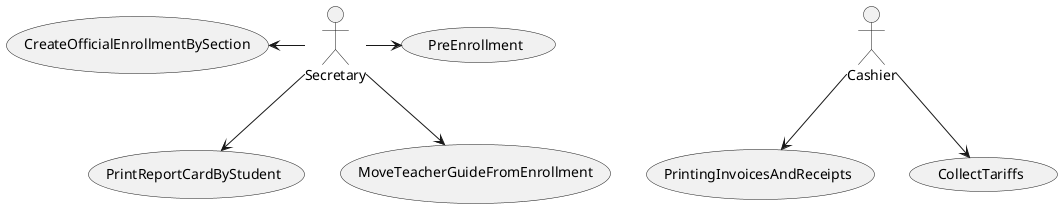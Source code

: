 @startuml
skinparam BackgroundColor transparent

actor Secretary
actor Cashier

usecase PreEnrollment
usecase CreateOfficialEnrollmentBySection
usecase PrintingInvoicesAndReceipts
usecase PrintReportCardByStudent
usecase MoveTeacherGuideFromEnrollment
usecase CollectTariffs


Secretary -> PreEnrollment
Secretary -left-> CreateOfficialEnrollmentBySection
Secretary --> PrintReportCardByStudent
Secretary --> MoveTeacherGuideFromEnrollment

Cashier --> PrintingInvoicesAndReceipts
Cashier --> CollectTariffs


@enduml